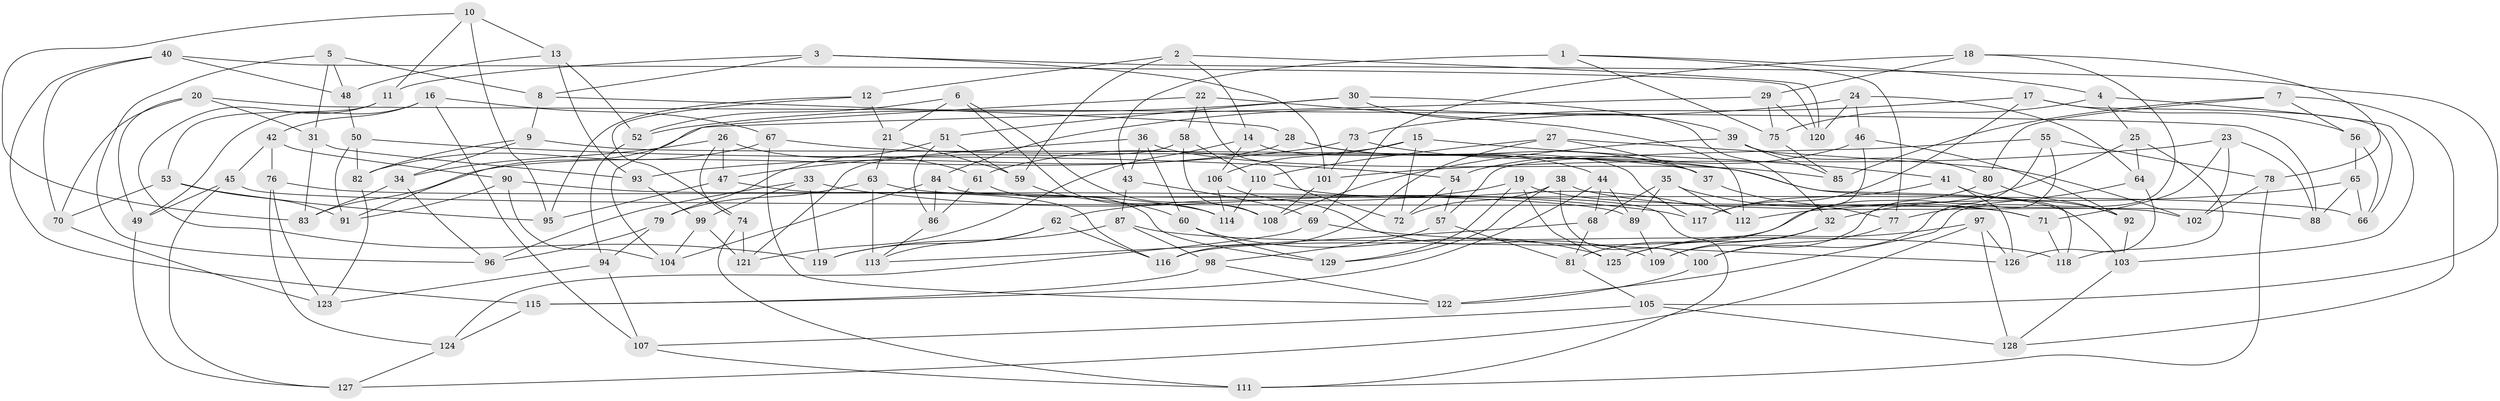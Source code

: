 // Generated by graph-tools (version 1.1) at 2025/26/03/09/25 03:26:54]
// undirected, 129 vertices, 258 edges
graph export_dot {
graph [start="1"]
  node [color=gray90,style=filled];
  1;
  2;
  3;
  4;
  5;
  6;
  7;
  8;
  9;
  10;
  11;
  12;
  13;
  14;
  15;
  16;
  17;
  18;
  19;
  20;
  21;
  22;
  23;
  24;
  25;
  26;
  27;
  28;
  29;
  30;
  31;
  32;
  33;
  34;
  35;
  36;
  37;
  38;
  39;
  40;
  41;
  42;
  43;
  44;
  45;
  46;
  47;
  48;
  49;
  50;
  51;
  52;
  53;
  54;
  55;
  56;
  57;
  58;
  59;
  60;
  61;
  62;
  63;
  64;
  65;
  66;
  67;
  68;
  69;
  70;
  71;
  72;
  73;
  74;
  75;
  76;
  77;
  78;
  79;
  80;
  81;
  82;
  83;
  84;
  85;
  86;
  87;
  88;
  89;
  90;
  91;
  92;
  93;
  94;
  95;
  96;
  97;
  98;
  99;
  100;
  101;
  102;
  103;
  104;
  105;
  106;
  107;
  108;
  109;
  110;
  111;
  112;
  113;
  114;
  115;
  116;
  117;
  118;
  119;
  120;
  121;
  122;
  123;
  124;
  125;
  126;
  127;
  128;
  129;
  1 -- 75;
  1 -- 77;
  1 -- 4;
  1 -- 43;
  2 -- 14;
  2 -- 59;
  2 -- 120;
  2 -- 12;
  3 -- 8;
  3 -- 11;
  3 -- 101;
  3 -- 105;
  4 -- 75;
  4 -- 103;
  4 -- 25;
  5 -- 8;
  5 -- 31;
  5 -- 48;
  5 -- 96;
  6 -- 108;
  6 -- 114;
  6 -- 52;
  6 -- 21;
  7 -- 80;
  7 -- 85;
  7 -- 128;
  7 -- 56;
  8 -- 9;
  8 -- 28;
  9 -- 37;
  9 -- 82;
  9 -- 34;
  10 -- 11;
  10 -- 13;
  10 -- 83;
  10 -- 95;
  11 -- 119;
  11 -- 53;
  12 -- 95;
  12 -- 21;
  12 -- 74;
  13 -- 48;
  13 -- 52;
  13 -- 93;
  14 -- 106;
  14 -- 121;
  14 -- 117;
  15 -- 72;
  15 -- 106;
  15 -- 61;
  15 -- 41;
  16 -- 42;
  16 -- 107;
  16 -- 67;
  16 -- 49;
  17 -- 66;
  17 -- 56;
  17 -- 73;
  17 -- 117;
  18 -- 29;
  18 -- 78;
  18 -- 122;
  18 -- 69;
  19 -- 62;
  19 -- 71;
  19 -- 129;
  19 -- 125;
  20 -- 70;
  20 -- 31;
  20 -- 49;
  20 -- 88;
  21 -- 63;
  21 -- 59;
  22 -- 104;
  22 -- 72;
  22 -- 58;
  22 -- 112;
  23 -- 102;
  23 -- 101;
  23 -- 71;
  23 -- 88;
  24 -- 64;
  24 -- 120;
  24 -- 84;
  24 -- 46;
  25 -- 64;
  25 -- 32;
  25 -- 118;
  26 -- 61;
  26 -- 34;
  26 -- 47;
  26 -- 74;
  27 -- 37;
  27 -- 102;
  27 -- 110;
  27 -- 116;
  28 -- 44;
  28 -- 83;
  28 -- 37;
  29 -- 75;
  29 -- 120;
  29 -- 91;
  30 -- 39;
  30 -- 51;
  30 -- 52;
  30 -- 32;
  31 -- 83;
  31 -- 93;
  32 -- 125;
  32 -- 109;
  33 -- 117;
  33 -- 119;
  33 -- 99;
  33 -- 96;
  34 -- 96;
  34 -- 83;
  35 -- 89;
  35 -- 68;
  35 -- 112;
  35 -- 71;
  36 -- 85;
  36 -- 60;
  36 -- 47;
  36 -- 43;
  37 -- 77;
  38 -- 100;
  38 -- 88;
  38 -- 72;
  38 -- 129;
  39 -- 80;
  39 -- 108;
  39 -- 85;
  40 -- 48;
  40 -- 120;
  40 -- 70;
  40 -- 115;
  41 -- 117;
  41 -- 92;
  41 -- 126;
  42 -- 76;
  42 -- 90;
  42 -- 45;
  43 -- 69;
  43 -- 87;
  44 -- 89;
  44 -- 68;
  44 -- 115;
  45 -- 127;
  45 -- 102;
  45 -- 49;
  46 -- 54;
  46 -- 81;
  46 -- 92;
  47 -- 116;
  47 -- 95;
  48 -- 50;
  49 -- 127;
  50 -- 91;
  50 -- 82;
  50 -- 54;
  51 -- 79;
  51 -- 86;
  51 -- 59;
  52 -- 94;
  53 -- 91;
  53 -- 95;
  53 -- 70;
  54 -- 57;
  54 -- 72;
  55 -- 78;
  55 -- 109;
  55 -- 57;
  55 -- 100;
  56 -- 65;
  56 -- 66;
  57 -- 98;
  57 -- 81;
  58 -- 110;
  58 -- 121;
  58 -- 108;
  59 -- 60;
  60 -- 125;
  60 -- 129;
  61 -- 86;
  61 -- 129;
  62 -- 116;
  62 -- 113;
  62 -- 119;
  63 -- 66;
  63 -- 79;
  63 -- 113;
  64 -- 77;
  64 -- 126;
  65 -- 112;
  65 -- 66;
  65 -- 88;
  67 -- 103;
  67 -- 82;
  67 -- 122;
  68 -- 81;
  68 -- 113;
  69 -- 124;
  69 -- 126;
  70 -- 123;
  71 -- 118;
  73 -- 101;
  73 -- 93;
  73 -- 118;
  74 -- 111;
  74 -- 121;
  75 -- 85;
  76 -- 124;
  76 -- 89;
  76 -- 123;
  77 -- 100;
  78 -- 102;
  78 -- 111;
  79 -- 94;
  79 -- 96;
  80 -- 92;
  80 -- 116;
  81 -- 105;
  82 -- 123;
  84 -- 86;
  84 -- 104;
  84 -- 111;
  86 -- 113;
  87 -- 118;
  87 -- 98;
  87 -- 119;
  89 -- 109;
  90 -- 104;
  90 -- 114;
  90 -- 91;
  92 -- 103;
  93 -- 99;
  94 -- 123;
  94 -- 107;
  97 -- 128;
  97 -- 127;
  97 -- 125;
  97 -- 126;
  98 -- 122;
  98 -- 115;
  99 -- 104;
  99 -- 121;
  100 -- 122;
  101 -- 108;
  103 -- 128;
  105 -- 107;
  105 -- 128;
  106 -- 109;
  106 -- 114;
  107 -- 111;
  110 -- 112;
  110 -- 114;
  115 -- 124;
  124 -- 127;
}
